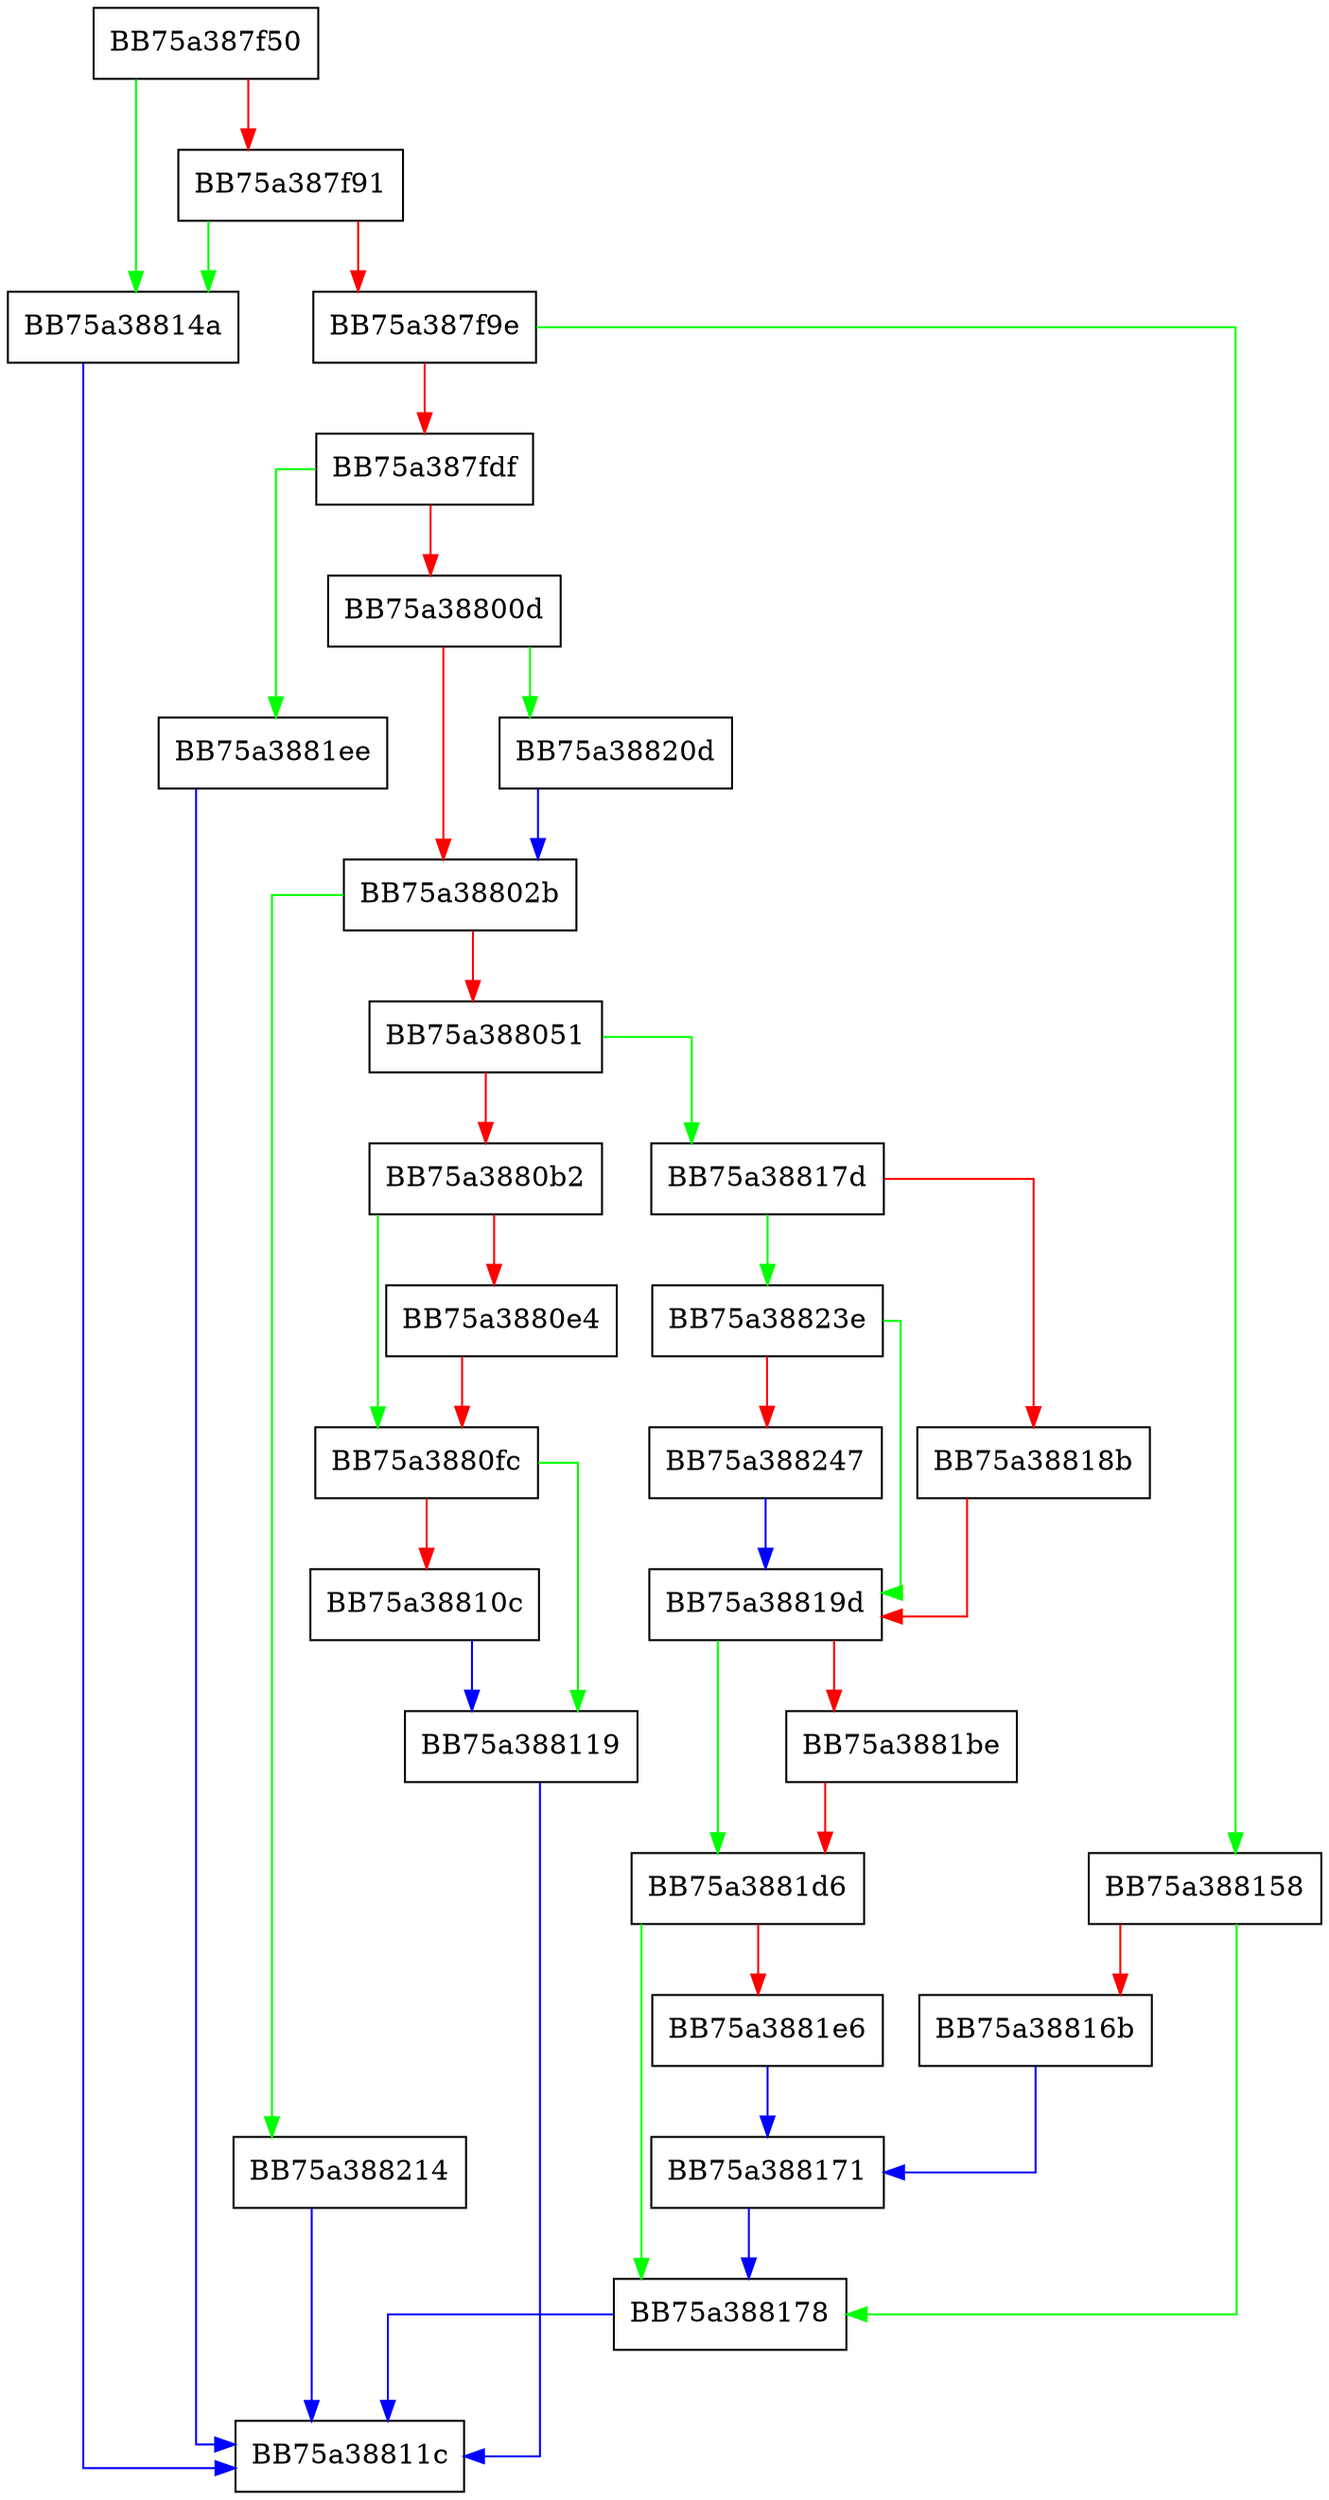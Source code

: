 digraph NTDLL_DLL_NtOpenMutantWorker {
  node [shape="box"];
  graph [splines=ortho];
  BB75a387f50 -> BB75a38814a [color="green"];
  BB75a387f50 -> BB75a387f91 [color="red"];
  BB75a387f91 -> BB75a38814a [color="green"];
  BB75a387f91 -> BB75a387f9e [color="red"];
  BB75a387f9e -> BB75a388158 [color="green"];
  BB75a387f9e -> BB75a387fdf [color="red"];
  BB75a387fdf -> BB75a3881ee [color="green"];
  BB75a387fdf -> BB75a38800d [color="red"];
  BB75a38800d -> BB75a38820d [color="green"];
  BB75a38800d -> BB75a38802b [color="red"];
  BB75a38802b -> BB75a388214 [color="green"];
  BB75a38802b -> BB75a388051 [color="red"];
  BB75a388051 -> BB75a38817d [color="green"];
  BB75a388051 -> BB75a3880b2 [color="red"];
  BB75a3880b2 -> BB75a3880fc [color="green"];
  BB75a3880b2 -> BB75a3880e4 [color="red"];
  BB75a3880e4 -> BB75a3880fc [color="red"];
  BB75a3880fc -> BB75a388119 [color="green"];
  BB75a3880fc -> BB75a38810c [color="red"];
  BB75a38810c -> BB75a388119 [color="blue"];
  BB75a388119 -> BB75a38811c [color="blue"];
  BB75a38814a -> BB75a38811c [color="blue"];
  BB75a388158 -> BB75a388178 [color="green"];
  BB75a388158 -> BB75a38816b [color="red"];
  BB75a38816b -> BB75a388171 [color="blue"];
  BB75a388171 -> BB75a388178 [color="blue"];
  BB75a388178 -> BB75a38811c [color="blue"];
  BB75a38817d -> BB75a38823e [color="green"];
  BB75a38817d -> BB75a38818b [color="red"];
  BB75a38818b -> BB75a38819d [color="red"];
  BB75a38819d -> BB75a3881d6 [color="green"];
  BB75a38819d -> BB75a3881be [color="red"];
  BB75a3881be -> BB75a3881d6 [color="red"];
  BB75a3881d6 -> BB75a388178 [color="green"];
  BB75a3881d6 -> BB75a3881e6 [color="red"];
  BB75a3881e6 -> BB75a388171 [color="blue"];
  BB75a3881ee -> BB75a38811c [color="blue"];
  BB75a38820d -> BB75a38802b [color="blue"];
  BB75a388214 -> BB75a38811c [color="blue"];
  BB75a38823e -> BB75a38819d [color="green"];
  BB75a38823e -> BB75a388247 [color="red"];
  BB75a388247 -> BB75a38819d [color="blue"];
}